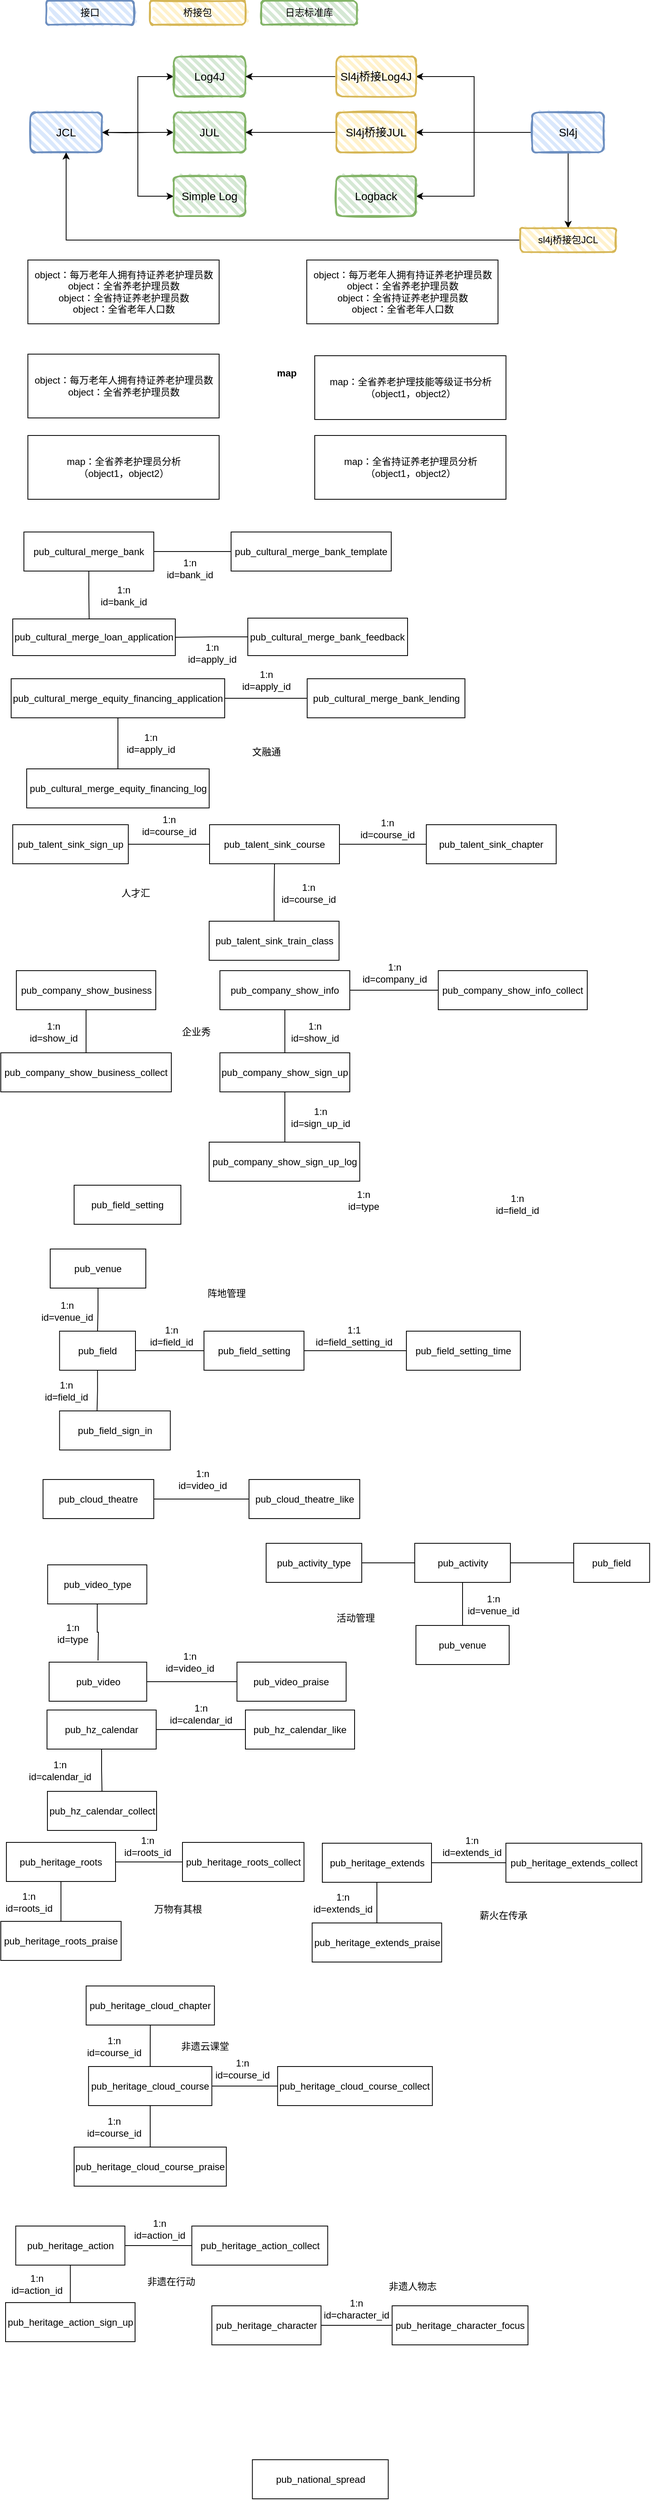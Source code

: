 <mxfile version="14.9.8" type="github">
  <diagram id="BYYno-JaMnYyA7W0cNma" name="Page-1">
    <mxGraphModel dx="1038" dy="547" grid="0" gridSize="10" guides="1" tooltips="1" connect="1" arrows="1" fold="1" page="1" pageScale="1" pageWidth="827" pageHeight="1169" math="0" shadow="0">
      <root>
        <mxCell id="0" />
        <mxCell id="1" parent="0" />
        <mxCell id="Vf-D3ZCTmiQmfs8M05H1-2" value="map" style="text;align=center;fontStyle=1;verticalAlign=middle;spacingLeft=3;spacingRight=3;strokeColor=none;rotatable=0;points=[[0,0.5],[1,0.5]];portConstraint=eastwest;" parent="1" vertex="1">
          <mxGeometry x="37" y="356" width="650" height="340" as="geometry" />
        </mxCell>
        <mxCell id="2O9lWl0sQp2YSCBKTiPs-4" value="接口" style="rounded=1;whiteSpace=wrap;html=1;strokeWidth=2;fillWeight=4;hachureGap=8;hachureAngle=45;fillColor=#dae8fc;sketch=1;strokeColor=#6c8ebf;" parent="1" vertex="1">
          <mxGeometry x="60" y="60" width="110" height="30" as="geometry" />
        </mxCell>
        <mxCell id="2O9lWl0sQp2YSCBKTiPs-5" value="桥接包" style="rounded=1;whiteSpace=wrap;html=1;strokeWidth=2;fillWeight=4;hachureGap=8;hachureAngle=45;fillColor=#fff2cc;sketch=1;strokeColor=#d6b656;" parent="1" vertex="1">
          <mxGeometry x="190" y="60" width="120" height="30" as="geometry" />
        </mxCell>
        <mxCell id="2O9lWl0sQp2YSCBKTiPs-6" value="日志标准库" style="rounded=1;whiteSpace=wrap;html=1;strokeWidth=2;fillWeight=4;hachureGap=8;hachureAngle=45;fillColor=#d5e8d4;sketch=1;strokeColor=#82b366;" parent="1" vertex="1">
          <mxGeometry x="330" y="60" width="120" height="30" as="geometry" />
        </mxCell>
        <mxCell id="2O9lWl0sQp2YSCBKTiPs-8" style="edgeStyle=orthogonalEdgeStyle;rounded=0;orthogonalLoop=1;jettySize=auto;html=1;" parent="1" source="2O9lWl0sQp2YSCBKTiPs-7" edge="1">
          <mxGeometry relative="1" as="geometry">
            <mxPoint x="220" y="225" as="targetPoint" />
          </mxGeometry>
        </mxCell>
        <mxCell id="2O9lWl0sQp2YSCBKTiPs-12" style="edgeStyle=orthogonalEdgeStyle;rounded=0;orthogonalLoop=1;jettySize=auto;html=1;entryX=0;entryY=0.5;entryDx=0;entryDy=0;" parent="1" source="2O9lWl0sQp2YSCBKTiPs-7" target="2O9lWl0sQp2YSCBKTiPs-10" edge="1">
          <mxGeometry relative="1" as="geometry">
            <Array as="points">
              <mxPoint x="175" y="225" />
              <mxPoint x="175" y="155" />
            </Array>
          </mxGeometry>
        </mxCell>
        <mxCell id="2O9lWl0sQp2YSCBKTiPs-14" style="edgeStyle=orthogonalEdgeStyle;rounded=0;orthogonalLoop=1;jettySize=auto;html=1;entryX=0;entryY=0.5;entryDx=0;entryDy=0;" parent="1" source="2O9lWl0sQp2YSCBKTiPs-7" target="2O9lWl0sQp2YSCBKTiPs-11" edge="1">
          <mxGeometry relative="1" as="geometry" />
        </mxCell>
        <mxCell id="2O9lWl0sQp2YSCBKTiPs-7" value="&lt;font style=&quot;font-size: 14px&quot;&gt;JCL&lt;/font&gt;" style="rounded=1;whiteSpace=wrap;html=1;strokeWidth=2;fillWeight=4;hachureGap=8;hachureAngle=45;fillColor=#dae8fc;sketch=1;strokeColor=#6c8ebf;" parent="1" vertex="1">
          <mxGeometry x="40" y="200" width="90" height="50" as="geometry" />
        </mxCell>
        <mxCell id="_crLHbXTW8OPMf0oXl-M-5" value="" style="edgeStyle=orthogonalEdgeStyle;rounded=0;orthogonalLoop=1;jettySize=auto;html=1;" parent="1" target="2O9lWl0sQp2YSCBKTiPs-7" edge="1">
          <mxGeometry relative="1" as="geometry">
            <mxPoint x="190" y="225" as="sourcePoint" />
          </mxGeometry>
        </mxCell>
        <mxCell id="2O9lWl0sQp2YSCBKTiPs-9" value="&lt;font style=&quot;font-size: 14px&quot;&gt;JUL&lt;/font&gt;" style="rounded=1;whiteSpace=wrap;html=1;strokeWidth=2;fillWeight=4;hachureGap=8;hachureAngle=45;fillColor=#d5e8d4;sketch=1;strokeColor=#82b366;" parent="1" vertex="1">
          <mxGeometry x="220" y="200" width="90" height="50" as="geometry" />
        </mxCell>
        <mxCell id="2O9lWl0sQp2YSCBKTiPs-10" value="&lt;font style=&quot;font-size: 14px&quot;&gt;Log4J&lt;/font&gt;" style="rounded=1;whiteSpace=wrap;html=1;strokeWidth=2;fillWeight=4;hachureGap=8;hachureAngle=45;fillColor=#d5e8d4;sketch=1;strokeColor=#82b366;" parent="1" vertex="1">
          <mxGeometry x="220" y="130" width="90" height="50" as="geometry" />
        </mxCell>
        <mxCell id="2O9lWl0sQp2YSCBKTiPs-11" value="&lt;font style=&quot;font-size: 14px&quot;&gt;Simple Log&lt;/font&gt;" style="rounded=1;whiteSpace=wrap;html=1;strokeWidth=2;fillWeight=4;hachureGap=8;hachureAngle=45;fillColor=#d5e8d4;sketch=1;strokeColor=#82b366;" parent="1" vertex="1">
          <mxGeometry x="220" y="280" width="90" height="50" as="geometry" />
        </mxCell>
        <mxCell id="2O9lWl0sQp2YSCBKTiPs-16" style="edgeStyle=orthogonalEdgeStyle;rounded=0;orthogonalLoop=1;jettySize=auto;html=1;entryX=1;entryY=0.5;entryDx=0;entryDy=0;" parent="1" source="2O9lWl0sQp2YSCBKTiPs-15" target="2O9lWl0sQp2YSCBKTiPs-18" edge="1">
          <mxGeometry relative="1" as="geometry">
            <mxPoint x="550" y="225" as="targetPoint" />
            <Array as="points" />
          </mxGeometry>
        </mxCell>
        <mxCell id="2O9lWl0sQp2YSCBKTiPs-20" style="edgeStyle=orthogonalEdgeStyle;rounded=0;orthogonalLoop=1;jettySize=auto;html=1;entryX=1;entryY=0.5;entryDx=0;entryDy=0;" parent="1" source="2O9lWl0sQp2YSCBKTiPs-15" target="2O9lWl0sQp2YSCBKTiPs-19" edge="1">
          <mxGeometry relative="1" as="geometry" />
        </mxCell>
        <mxCell id="2O9lWl0sQp2YSCBKTiPs-22" style="edgeStyle=orthogonalEdgeStyle;rounded=0;orthogonalLoop=1;jettySize=auto;html=1;entryX=1;entryY=0.5;entryDx=0;entryDy=0;" parent="1" source="2O9lWl0sQp2YSCBKTiPs-15" target="2O9lWl0sQp2YSCBKTiPs-21" edge="1">
          <mxGeometry relative="1" as="geometry" />
        </mxCell>
        <mxCell id="_crLHbXTW8OPMf0oXl-M-2" style="edgeStyle=orthogonalEdgeStyle;rounded=0;orthogonalLoop=1;jettySize=auto;html=1;entryX=0.5;entryY=0;entryDx=0;entryDy=0;" parent="1" source="2O9lWl0sQp2YSCBKTiPs-15" target="2O9lWl0sQp2YSCBKTiPs-26" edge="1">
          <mxGeometry relative="1" as="geometry" />
        </mxCell>
        <mxCell id="2O9lWl0sQp2YSCBKTiPs-15" value="&lt;font style=&quot;font-size: 14px&quot;&gt;Sl4j&lt;/font&gt;" style="rounded=1;whiteSpace=wrap;html=1;strokeWidth=2;fillWeight=4;hachureGap=8;hachureAngle=45;fillColor=#dae8fc;sketch=1;strokeColor=#6c8ebf;" parent="1" vertex="1">
          <mxGeometry x="670" y="200" width="90" height="50" as="geometry" />
        </mxCell>
        <mxCell id="2O9lWl0sQp2YSCBKTiPs-23" style="edgeStyle=orthogonalEdgeStyle;rounded=0;orthogonalLoop=1;jettySize=auto;html=1;entryX=1;entryY=0.5;entryDx=0;entryDy=0;" parent="1" source="2O9lWl0sQp2YSCBKTiPs-18" target="2O9lWl0sQp2YSCBKTiPs-10" edge="1">
          <mxGeometry relative="1" as="geometry" />
        </mxCell>
        <mxCell id="2O9lWl0sQp2YSCBKTiPs-18" value="&lt;font style=&quot;font-size: 14px&quot;&gt;Sl4j桥接Log4J&lt;/font&gt;" style="rounded=1;whiteSpace=wrap;html=1;strokeWidth=2;fillWeight=4;hachureGap=8;hachureAngle=45;fillColor=#fff2cc;sketch=1;strokeColor=#d6b656;" parent="1" vertex="1">
          <mxGeometry x="424" y="130" width="100" height="50" as="geometry" />
        </mxCell>
        <mxCell id="2O9lWl0sQp2YSCBKTiPs-24" style="edgeStyle=orthogonalEdgeStyle;rounded=0;orthogonalLoop=1;jettySize=auto;html=1;entryX=1;entryY=0.5;entryDx=0;entryDy=0;" parent="1" source="2O9lWl0sQp2YSCBKTiPs-19" target="2O9lWl0sQp2YSCBKTiPs-9" edge="1">
          <mxGeometry relative="1" as="geometry" />
        </mxCell>
        <mxCell id="2O9lWl0sQp2YSCBKTiPs-19" value="&lt;font style=&quot;font-size: 14px&quot;&gt;Sl4j桥接JUL&lt;/font&gt;" style="rounded=1;whiteSpace=wrap;html=1;strokeWidth=2;fillWeight=4;hachureGap=8;hachureAngle=45;fillColor=#fff2cc;sketch=1;strokeColor=#d6b656;" parent="1" vertex="1">
          <mxGeometry x="424" y="200" width="100" height="50" as="geometry" />
        </mxCell>
        <mxCell id="2O9lWl0sQp2YSCBKTiPs-21" value="&lt;font style=&quot;font-size: 14px&quot;&gt;Logback&lt;/font&gt;" style="rounded=1;whiteSpace=wrap;html=1;strokeWidth=2;fillWeight=4;hachureGap=8;hachureAngle=45;fillColor=#d5e8d4;sketch=1;strokeColor=#82b366;" parent="1" vertex="1">
          <mxGeometry x="424" y="280" width="100" height="50" as="geometry" />
        </mxCell>
        <mxCell id="_crLHbXTW8OPMf0oXl-M-3" style="edgeStyle=orthogonalEdgeStyle;rounded=0;orthogonalLoop=1;jettySize=auto;html=1;entryX=0.5;entryY=1;entryDx=0;entryDy=0;" parent="1" source="2O9lWl0sQp2YSCBKTiPs-26" target="2O9lWl0sQp2YSCBKTiPs-7" edge="1">
          <mxGeometry relative="1" as="geometry" />
        </mxCell>
        <mxCell id="2O9lWl0sQp2YSCBKTiPs-26" value="sl4j桥接包JCL" style="rounded=1;whiteSpace=wrap;html=1;strokeWidth=2;fillWeight=4;hachureGap=8;hachureAngle=45;fillColor=#fff2cc;sketch=1;strokeColor=#d6b656;" parent="1" vertex="1">
          <mxGeometry x="655" y="345" width="120" height="30" as="geometry" />
        </mxCell>
        <mxCell id="Vf-D3ZCTmiQmfs8M05H1-1" value="object：每万老年人拥有持证养老护理员数&lt;br&gt;object：全省养老护理员数&lt;br&gt;object：全省持证养老护理员数&lt;br&gt;object：全省老年人口数" style="html=1;" parent="1" vertex="1">
          <mxGeometry x="37" y="385" width="240" height="80" as="geometry" />
        </mxCell>
        <mxCell id="Vf-D3ZCTmiQmfs8M05H1-7" value="object：每万老年人拥有持证养老护理员数&lt;br&gt;object：全省养老护理员数" style="html=1;" parent="1" vertex="1">
          <mxGeometry x="37" y="503" width="240" height="80" as="geometry" />
        </mxCell>
        <mxCell id="Vf-D3ZCTmiQmfs8M05H1-8" value="map：全省养老护理技能等级证书分析&lt;br&gt;（object1，object2）" style="html=1;" parent="1" vertex="1">
          <mxGeometry x="397" y="505" width="240" height="80" as="geometry" />
        </mxCell>
        <mxCell id="Vf-D3ZCTmiQmfs8M05H1-9" value="object：每万老年人拥有持证养老护理员数&lt;br&gt;object：全省养老护理员数&lt;br&gt;object：全省持证养老护理员数&lt;br&gt;object：全省老年人口数" style="html=1;" parent="1" vertex="1">
          <mxGeometry x="387" y="385" width="240" height="80" as="geometry" />
        </mxCell>
        <mxCell id="Vf-D3ZCTmiQmfs8M05H1-10" value="map：全省养老护理员分析&lt;br&gt;（object1，object2）" style="html=1;" parent="1" vertex="1">
          <mxGeometry x="37" y="605" width="240" height="80" as="geometry" />
        </mxCell>
        <mxCell id="Vf-D3ZCTmiQmfs8M05H1-11" value="map：全省持证养老护理员分析&lt;br&gt;（object1，object2）" style="html=1;" parent="1" vertex="1">
          <mxGeometry x="397" y="605" width="240" height="80" as="geometry" />
        </mxCell>
        <mxCell id="-mzPDSJow-Fnk_z4d08S-56" style="edgeStyle=orthogonalEdgeStyle;rounded=0;orthogonalLoop=1;jettySize=auto;html=1;exitX=0.5;exitY=1;exitDx=0;exitDy=0;endArrow=none;endFill=0;entryX=0.47;entryY=0.009;entryDx=0;entryDy=0;entryPerimeter=0;" edge="1" parent="1" source="-mzPDSJow-Fnk_z4d08S-47" target="-mzPDSJow-Fnk_z4d08S-48">
          <mxGeometry relative="1" as="geometry">
            <mxPoint x="449" y="867" as="targetPoint" />
          </mxGeometry>
        </mxCell>
        <mxCell id="-mzPDSJow-Fnk_z4d08S-62" style="edgeStyle=orthogonalEdgeStyle;rounded=0;orthogonalLoop=1;jettySize=auto;html=1;exitX=1;exitY=0.5;exitDx=0;exitDy=0;entryX=0;entryY=0.5;entryDx=0;entryDy=0;endArrow=none;endFill=0;" edge="1" parent="1" source="-mzPDSJow-Fnk_z4d08S-47" target="-mzPDSJow-Fnk_z4d08S-53">
          <mxGeometry relative="1" as="geometry" />
        </mxCell>
        <mxCell id="-mzPDSJow-Fnk_z4d08S-47" value="pub_cultural_merge_bank" style="rounded=0;whiteSpace=wrap;html=1;" vertex="1" parent="1">
          <mxGeometry x="32" y="726" width="163" height="49" as="geometry" />
        </mxCell>
        <mxCell id="-mzPDSJow-Fnk_z4d08S-48" value="pub_cultural_merge_loan_application" style="rounded=0;whiteSpace=wrap;html=1;" vertex="1" parent="1">
          <mxGeometry x="18" y="835" width="204" height="46" as="geometry" />
        </mxCell>
        <mxCell id="-mzPDSJow-Fnk_z4d08S-66" style="edgeStyle=orthogonalEdgeStyle;rounded=0;orthogonalLoop=1;jettySize=auto;html=1;exitX=1;exitY=0.5;exitDx=0;exitDy=0;endArrow=none;endFill=0;" edge="1" parent="1" source="-mzPDSJow-Fnk_z4d08S-49" target="-mzPDSJow-Fnk_z4d08S-52">
          <mxGeometry relative="1" as="geometry" />
        </mxCell>
        <mxCell id="-mzPDSJow-Fnk_z4d08S-49" value="pub_cultural_merge_equity_financing_application" style="rounded=0;whiteSpace=wrap;html=1;" vertex="1" parent="1">
          <mxGeometry x="16" y="910" width="268" height="49" as="geometry" />
        </mxCell>
        <mxCell id="-mzPDSJow-Fnk_z4d08S-65" style="edgeStyle=orthogonalEdgeStyle;rounded=0;orthogonalLoop=1;jettySize=auto;html=1;exitX=0.5;exitY=0;exitDx=0;exitDy=0;endArrow=none;endFill=0;" edge="1" parent="1" source="-mzPDSJow-Fnk_z4d08S-50" target="-mzPDSJow-Fnk_z4d08S-49">
          <mxGeometry relative="1" as="geometry" />
        </mxCell>
        <mxCell id="-mzPDSJow-Fnk_z4d08S-50" value="pub_cultural_merge_equity_financing_log" style="rounded=0;whiteSpace=wrap;html=1;" vertex="1" parent="1">
          <mxGeometry x="35.5" y="1023" width="229" height="49" as="geometry" />
        </mxCell>
        <mxCell id="-mzPDSJow-Fnk_z4d08S-57" style="edgeStyle=orthogonalEdgeStyle;rounded=0;orthogonalLoop=1;jettySize=auto;html=1;exitX=0;exitY=0.5;exitDx=0;exitDy=0;entryX=1;entryY=0.5;entryDx=0;entryDy=0;endArrow=none;endFill=0;" edge="1" parent="1" source="-mzPDSJow-Fnk_z4d08S-51" target="-mzPDSJow-Fnk_z4d08S-48">
          <mxGeometry relative="1" as="geometry" />
        </mxCell>
        <mxCell id="-mzPDSJow-Fnk_z4d08S-51" value="pub_cultural_merge_bank_feedback" style="rounded=0;whiteSpace=wrap;html=1;" vertex="1" parent="1">
          <mxGeometry x="313" y="834" width="200.49" height="47" as="geometry" />
        </mxCell>
        <mxCell id="-mzPDSJow-Fnk_z4d08S-52" value="pub_cultural_merge_bank_lending" style="rounded=0;whiteSpace=wrap;html=1;" vertex="1" parent="1">
          <mxGeometry x="387.5" y="910" width="198" height="49" as="geometry" />
        </mxCell>
        <mxCell id="-mzPDSJow-Fnk_z4d08S-53" value="pub_cultural_merge_bank_template" style="rounded=0;whiteSpace=wrap;html=1;" vertex="1" parent="1">
          <mxGeometry x="292" y="726" width="201" height="49" as="geometry" />
        </mxCell>
        <mxCell id="-mzPDSJow-Fnk_z4d08S-58" value="1:n&lt;br&gt;id=bank_id" style="text;html=1;align=center;verticalAlign=middle;resizable=0;points=[];autosize=1;strokeColor=none;" vertex="1" parent="1">
          <mxGeometry x="123" y="790" width="68" height="31" as="geometry" />
        </mxCell>
        <mxCell id="-mzPDSJow-Fnk_z4d08S-59" value="1:n&lt;br&gt;id=apply_id" style="text;html=1;align=center;verticalAlign=middle;resizable=0;points=[];autosize=1;strokeColor=none;" vertex="1" parent="1">
          <mxGeometry x="232" y="862" width="71" height="31" as="geometry" />
        </mxCell>
        <mxCell id="-mzPDSJow-Fnk_z4d08S-63" value="1:n&lt;br&gt;id=bank_id" style="text;html=1;align=center;verticalAlign=middle;resizable=0;points=[];autosize=1;strokeColor=none;" vertex="1" parent="1">
          <mxGeometry x="206" y="756" width="68" height="31" as="geometry" />
        </mxCell>
        <mxCell id="-mzPDSJow-Fnk_z4d08S-67" value="1:n&lt;br&gt;id=apply_id" style="text;html=1;align=center;verticalAlign=middle;resizable=0;points=[];autosize=1;strokeColor=none;" vertex="1" parent="1">
          <mxGeometry x="300.5" y="896" width="71" height="31" as="geometry" />
        </mxCell>
        <mxCell id="-mzPDSJow-Fnk_z4d08S-68" value="1:n&lt;br&gt;id=apply_id" style="text;html=1;align=center;verticalAlign=middle;resizable=0;points=[];autosize=1;strokeColor=none;" vertex="1" parent="1">
          <mxGeometry x="155.5" y="975" width="71" height="31" as="geometry" />
        </mxCell>
        <mxCell id="-mzPDSJow-Fnk_z4d08S-69" value="文融通" style="text;html=1;align=center;verticalAlign=middle;resizable=0;points=[];autosize=1;strokeColor=none;" vertex="1" parent="1">
          <mxGeometry x="313" y="993" width="46" height="18" as="geometry" />
        </mxCell>
        <mxCell id="-mzPDSJow-Fnk_z4d08S-70" value="pub_talent_sink_chapter" style="rounded=0;whiteSpace=wrap;html=1;" vertex="1" parent="1">
          <mxGeometry x="537" y="1093" width="163" height="49" as="geometry" />
        </mxCell>
        <mxCell id="-mzPDSJow-Fnk_z4d08S-79" style="edgeStyle=orthogonalEdgeStyle;rounded=0;orthogonalLoop=1;jettySize=auto;html=1;exitX=1;exitY=0.5;exitDx=0;exitDy=0;entryX=0;entryY=0.5;entryDx=0;entryDy=0;endArrow=none;endFill=0;" edge="1" parent="1" source="-mzPDSJow-Fnk_z4d08S-71" target="-mzPDSJow-Fnk_z4d08S-70">
          <mxGeometry relative="1" as="geometry" />
        </mxCell>
        <mxCell id="-mzPDSJow-Fnk_z4d08S-71" value="pub_talent_sink_course" style="rounded=0;whiteSpace=wrap;html=1;" vertex="1" parent="1">
          <mxGeometry x="265" y="1093" width="163" height="49" as="geometry" />
        </mxCell>
        <mxCell id="-mzPDSJow-Fnk_z4d08S-86" style="edgeStyle=orthogonalEdgeStyle;rounded=0;orthogonalLoop=1;jettySize=auto;html=1;exitX=0.5;exitY=0;exitDx=0;exitDy=0;endArrow=none;endFill=0;entryX=0.5;entryY=1;entryDx=0;entryDy=0;" edge="1" parent="1" source="-mzPDSJow-Fnk_z4d08S-73" target="-mzPDSJow-Fnk_z4d08S-71">
          <mxGeometry relative="1" as="geometry">
            <mxPoint x="413" y="1253" as="targetPoint" />
          </mxGeometry>
        </mxCell>
        <mxCell id="-mzPDSJow-Fnk_z4d08S-73" value="pub_talent_sink_train_class" style="rounded=0;whiteSpace=wrap;html=1;" vertex="1" parent="1">
          <mxGeometry x="264.5" y="1214" width="163" height="49" as="geometry" />
        </mxCell>
        <mxCell id="-mzPDSJow-Fnk_z4d08S-85" style="edgeStyle=orthogonalEdgeStyle;rounded=0;orthogonalLoop=1;jettySize=auto;html=1;exitX=1;exitY=0.5;exitDx=0;exitDy=0;entryX=0;entryY=0.5;entryDx=0;entryDy=0;endArrow=none;endFill=0;" edge="1" parent="1" source="-mzPDSJow-Fnk_z4d08S-75" target="-mzPDSJow-Fnk_z4d08S-71">
          <mxGeometry relative="1" as="geometry" />
        </mxCell>
        <mxCell id="-mzPDSJow-Fnk_z4d08S-75" value="pub_talent_sink_sign_up" style="rounded=0;whiteSpace=wrap;html=1;" vertex="1" parent="1">
          <mxGeometry x="18" y="1093" width="145" height="49" as="geometry" />
        </mxCell>
        <mxCell id="-mzPDSJow-Fnk_z4d08S-80" value="1:n&lt;br&gt;id=course_id" style="text;html=1;align=center;verticalAlign=middle;resizable=0;points=[];autosize=1;strokeColor=none;" vertex="1" parent="1">
          <mxGeometry x="449" y="1082" width="78" height="31" as="geometry" />
        </mxCell>
        <mxCell id="-mzPDSJow-Fnk_z4d08S-88" value="1:n&lt;br&gt;id=course_id" style="text;html=1;align=center;verticalAlign=middle;resizable=0;points=[];autosize=1;strokeColor=none;" vertex="1" parent="1">
          <mxGeometry x="175" y="1078" width="78" height="31" as="geometry" />
        </mxCell>
        <mxCell id="-mzPDSJow-Fnk_z4d08S-89" value="1:n&lt;br&gt;id=course_id" style="text;html=1;align=center;verticalAlign=middle;resizable=0;points=[];autosize=1;strokeColor=none;" vertex="1" parent="1">
          <mxGeometry x="349.5" y="1163" width="78" height="31" as="geometry" />
        </mxCell>
        <mxCell id="-mzPDSJow-Fnk_z4d08S-90" value="人才汇" style="text;html=1;align=center;verticalAlign=middle;resizable=0;points=[];autosize=1;strokeColor=none;" vertex="1" parent="1">
          <mxGeometry x="149" y="1169.5" width="46" height="18" as="geometry" />
        </mxCell>
        <mxCell id="-mzPDSJow-Fnk_z4d08S-99" style="edgeStyle=orthogonalEdgeStyle;rounded=0;orthogonalLoop=1;jettySize=auto;html=1;exitX=0.5;exitY=1;exitDx=0;exitDy=0;entryX=0.5;entryY=0;entryDx=0;entryDy=0;endArrow=none;endFill=0;" edge="1" parent="1" source="-mzPDSJow-Fnk_z4d08S-92" target="-mzPDSJow-Fnk_z4d08S-98">
          <mxGeometry relative="1" as="geometry" />
        </mxCell>
        <mxCell id="-mzPDSJow-Fnk_z4d08S-92" value="pub_company_show_business" style="rounded=0;whiteSpace=wrap;html=1;" vertex="1" parent="1">
          <mxGeometry x="22.5" y="1276" width="175" height="49" as="geometry" />
        </mxCell>
        <mxCell id="-mzPDSJow-Fnk_z4d08S-101" style="edgeStyle=orthogonalEdgeStyle;rounded=0;orthogonalLoop=1;jettySize=auto;html=1;endArrow=none;endFill=0;" edge="1" parent="1" source="-mzPDSJow-Fnk_z4d08S-93" target="-mzPDSJow-Fnk_z4d08S-94">
          <mxGeometry relative="1" as="geometry" />
        </mxCell>
        <mxCell id="-mzPDSJow-Fnk_z4d08S-110" style="edgeStyle=orthogonalEdgeStyle;rounded=0;orthogonalLoop=1;jettySize=auto;html=1;exitX=1;exitY=0.5;exitDx=0;exitDy=0;entryX=0;entryY=0.5;entryDx=0;entryDy=0;endArrow=none;endFill=0;" edge="1" parent="1" source="-mzPDSJow-Fnk_z4d08S-93" target="-mzPDSJow-Fnk_z4d08S-109">
          <mxGeometry relative="1" as="geometry" />
        </mxCell>
        <mxCell id="-mzPDSJow-Fnk_z4d08S-93" value="pub_company_show_info" style="rounded=0;whiteSpace=wrap;html=1;" vertex="1" parent="1">
          <mxGeometry x="278" y="1276" width="163" height="49" as="geometry" />
        </mxCell>
        <mxCell id="-mzPDSJow-Fnk_z4d08S-105" style="edgeStyle=orthogonalEdgeStyle;rounded=0;orthogonalLoop=1;jettySize=auto;html=1;exitX=0.5;exitY=1;exitDx=0;exitDy=0;endArrow=none;endFill=0;" edge="1" parent="1" source="-mzPDSJow-Fnk_z4d08S-94">
          <mxGeometry relative="1" as="geometry">
            <mxPoint x="359.5" y="1491" as="targetPoint" />
          </mxGeometry>
        </mxCell>
        <mxCell id="-mzPDSJow-Fnk_z4d08S-94" value="pub_company_show_sign_up" style="rounded=0;whiteSpace=wrap;html=1;" vertex="1" parent="1">
          <mxGeometry x="278" y="1379" width="163" height="49" as="geometry" />
        </mxCell>
        <mxCell id="-mzPDSJow-Fnk_z4d08S-98" value="pub_company_show_business_collect" style="rounded=0;whiteSpace=wrap;html=1;" vertex="1" parent="1">
          <mxGeometry x="3" y="1379" width="214" height="49" as="geometry" />
        </mxCell>
        <mxCell id="-mzPDSJow-Fnk_z4d08S-100" value="1:n&lt;br&gt;id=show_id" style="text;html=1;align=center;verticalAlign=middle;resizable=0;points=[];autosize=1;strokeColor=none;" vertex="1" parent="1">
          <mxGeometry x="34" y="1337" width="70" height="31" as="geometry" />
        </mxCell>
        <mxCell id="-mzPDSJow-Fnk_z4d08S-102" value="1:n&lt;br&gt;id=show_id" style="text;html=1;align=center;verticalAlign=middle;resizable=0;points=[];autosize=1;strokeColor=none;" vertex="1" parent="1">
          <mxGeometry x="362" y="1337" width="70" height="31" as="geometry" />
        </mxCell>
        <mxCell id="-mzPDSJow-Fnk_z4d08S-104" value="pub_company_show_sign_up_log" style="rounded=0;whiteSpace=wrap;html=1;" vertex="1" parent="1">
          <mxGeometry x="264.5" y="1491" width="189" height="49" as="geometry" />
        </mxCell>
        <mxCell id="-mzPDSJow-Fnk_z4d08S-106" value="1:n&lt;br&gt;id=sign_up_id" style="text;html=1;align=center;verticalAlign=middle;resizable=0;points=[];autosize=1;strokeColor=none;" vertex="1" parent="1">
          <mxGeometry x="362" y="1444" width="84" height="31" as="geometry" />
        </mxCell>
        <mxCell id="-mzPDSJow-Fnk_z4d08S-108" value="企业秀" style="text;html=1;align=center;verticalAlign=middle;resizable=0;points=[];autosize=1;strokeColor=none;" vertex="1" parent="1">
          <mxGeometry x="225" y="1343.5" width="46" height="18" as="geometry" />
        </mxCell>
        <mxCell id="-mzPDSJow-Fnk_z4d08S-109" value="pub_company_show_info_collect" style="rounded=0;whiteSpace=wrap;html=1;" vertex="1" parent="1">
          <mxGeometry x="552" y="1276" width="187" height="49" as="geometry" />
        </mxCell>
        <mxCell id="-mzPDSJow-Fnk_z4d08S-111" value="1:n&lt;br&gt;id=company_id" style="text;html=1;align=center;verticalAlign=middle;resizable=0;points=[];autosize=1;strokeColor=none;" vertex="1" parent="1">
          <mxGeometry x="451" y="1263" width="91" height="31" as="geometry" />
        </mxCell>
        <mxCell id="-mzPDSJow-Fnk_z4d08S-123" style="edgeStyle=orthogonalEdgeStyle;rounded=0;orthogonalLoop=1;jettySize=auto;html=1;exitX=1;exitY=0.5;exitDx=0;exitDy=0;entryX=0;entryY=0.5;entryDx=0;entryDy=0;endArrow=none;endFill=0;" edge="1" parent="1" source="-mzPDSJow-Fnk_z4d08S-112" target="-mzPDSJow-Fnk_z4d08S-120">
          <mxGeometry relative="1" as="geometry" />
        </mxCell>
        <mxCell id="-mzPDSJow-Fnk_z4d08S-127" style="edgeStyle=orthogonalEdgeStyle;rounded=0;orthogonalLoop=1;jettySize=auto;html=1;exitX=0.5;exitY=1;exitDx=0;exitDy=0;entryX=0.338;entryY=0.037;entryDx=0;entryDy=0;entryPerimeter=0;endArrow=none;endFill=0;" edge="1" parent="1" source="-mzPDSJow-Fnk_z4d08S-112" target="-mzPDSJow-Fnk_z4d08S-114">
          <mxGeometry relative="1" as="geometry" />
        </mxCell>
        <mxCell id="-mzPDSJow-Fnk_z4d08S-112" value="pub_field" style="rounded=0;whiteSpace=wrap;html=1;" vertex="1" parent="1">
          <mxGeometry x="76.75" y="1728" width="95.25" height="49" as="geometry" />
        </mxCell>
        <mxCell id="-mzPDSJow-Fnk_z4d08S-114" value="pub_field_sign_in" style="rounded=0;whiteSpace=wrap;html=1;" vertex="1" parent="1">
          <mxGeometry x="76.75" y="1828" width="139" height="49" as="geometry" />
        </mxCell>
        <mxCell id="-mzPDSJow-Fnk_z4d08S-115" value="pub_field_setting" style="rounded=0;whiteSpace=wrap;html=1;" vertex="1" parent="1">
          <mxGeometry x="95" y="1545" width="134" height="49" as="geometry" />
        </mxCell>
        <mxCell id="-mzPDSJow-Fnk_z4d08S-116" value="pub_field_setting_time" style="rounded=0;whiteSpace=wrap;html=1;" vertex="1" parent="1">
          <mxGeometry x="512" y="1728" width="143" height="49" as="geometry" />
        </mxCell>
        <mxCell id="-mzPDSJow-Fnk_z4d08S-118" style="edgeStyle=orthogonalEdgeStyle;rounded=0;orthogonalLoop=1;jettySize=auto;html=1;exitX=0.5;exitY=1;exitDx=0;exitDy=0;endArrow=none;endFill=0;" edge="1" parent="1" source="-mzPDSJow-Fnk_z4d08S-117" target="-mzPDSJow-Fnk_z4d08S-112">
          <mxGeometry relative="1" as="geometry" />
        </mxCell>
        <mxCell id="-mzPDSJow-Fnk_z4d08S-117" value="pub_venue" style="rounded=0;whiteSpace=wrap;html=1;" vertex="1" parent="1">
          <mxGeometry x="65" y="1625" width="120" height="49" as="geometry" />
        </mxCell>
        <mxCell id="-mzPDSJow-Fnk_z4d08S-119" value="1:n&lt;br&gt;id=venue_id" style="text;html=1;align=center;verticalAlign=middle;resizable=0;points=[];autosize=1;strokeColor=none;" vertex="1" parent="1">
          <mxGeometry x="48" y="1687" width="75" height="31" as="geometry" />
        </mxCell>
        <mxCell id="-mzPDSJow-Fnk_z4d08S-125" style="edgeStyle=orthogonalEdgeStyle;rounded=0;orthogonalLoop=1;jettySize=auto;html=1;exitX=1;exitY=0.5;exitDx=0;exitDy=0;entryX=0;entryY=0.5;entryDx=0;entryDy=0;endArrow=none;endFill=0;" edge="1" parent="1" source="-mzPDSJow-Fnk_z4d08S-120" target="-mzPDSJow-Fnk_z4d08S-116">
          <mxGeometry relative="1" as="geometry" />
        </mxCell>
        <mxCell id="-mzPDSJow-Fnk_z4d08S-120" value="pub_field_setting" style="rounded=0;whiteSpace=wrap;html=1;" vertex="1" parent="1">
          <mxGeometry x="258" y="1728" width="125.5" height="49" as="geometry" />
        </mxCell>
        <mxCell id="-mzPDSJow-Fnk_z4d08S-124" value="1:n&lt;br&gt;id=field_id" style="text;html=1;align=center;verticalAlign=middle;resizable=0;points=[];autosize=1;strokeColor=none;" vertex="1" parent="1">
          <mxGeometry x="185" y="1718" width="64" height="31" as="geometry" />
        </mxCell>
        <mxCell id="-mzPDSJow-Fnk_z4d08S-126" value="1:1&lt;br&gt;id=field_setting_id" style="text;html=1;align=center;verticalAlign=middle;resizable=0;points=[];autosize=1;strokeColor=none;" vertex="1" parent="1">
          <mxGeometry x="392.5" y="1718" width="107" height="31" as="geometry" />
        </mxCell>
        <mxCell id="-mzPDSJow-Fnk_z4d08S-128" value="1:n&lt;br&gt;id=field_id" style="text;html=1;align=center;verticalAlign=middle;resizable=0;points=[];autosize=1;strokeColor=none;" vertex="1" parent="1">
          <mxGeometry x="53" y="1787" width="64" height="31" as="geometry" />
        </mxCell>
        <mxCell id="-mzPDSJow-Fnk_z4d08S-129" value="阵地管理" style="text;html=1;align=center;verticalAlign=middle;resizable=0;points=[];autosize=1;strokeColor=none;" vertex="1" parent="1">
          <mxGeometry x="256.5" y="1672" width="58" height="18" as="geometry" />
        </mxCell>
        <mxCell id="-mzPDSJow-Fnk_z4d08S-138" style="edgeStyle=orthogonalEdgeStyle;rounded=0;orthogonalLoop=1;jettySize=auto;html=1;exitX=0;exitY=0.5;exitDx=0;exitDy=0;entryX=1;entryY=0.5;entryDx=0;entryDy=0;endArrow=none;endFill=0;" edge="1" parent="1" source="-mzPDSJow-Fnk_z4d08S-130" target="-mzPDSJow-Fnk_z4d08S-133">
          <mxGeometry relative="1" as="geometry" />
        </mxCell>
        <mxCell id="-mzPDSJow-Fnk_z4d08S-140" style="edgeStyle=orthogonalEdgeStyle;rounded=0;orthogonalLoop=1;jettySize=auto;html=1;exitX=0.5;exitY=1;exitDx=0;exitDy=0;entryX=0.5;entryY=0;entryDx=0;entryDy=0;endArrow=none;endFill=0;" edge="1" parent="1" source="-mzPDSJow-Fnk_z4d08S-130" target="-mzPDSJow-Fnk_z4d08S-137">
          <mxGeometry relative="1" as="geometry" />
        </mxCell>
        <mxCell id="-mzPDSJow-Fnk_z4d08S-142" style="edgeStyle=orthogonalEdgeStyle;rounded=0;orthogonalLoop=1;jettySize=auto;html=1;exitX=1;exitY=0.5;exitDx=0;exitDy=0;entryX=0;entryY=0.5;entryDx=0;entryDy=0;endArrow=none;endFill=0;" edge="1" parent="1" source="-mzPDSJow-Fnk_z4d08S-130" target="-mzPDSJow-Fnk_z4d08S-136">
          <mxGeometry relative="1" as="geometry" />
        </mxCell>
        <mxCell id="-mzPDSJow-Fnk_z4d08S-130" value="pub_activity" style="rounded=0;whiteSpace=wrap;html=1;" vertex="1" parent="1">
          <mxGeometry x="522.5" y="1994" width="120" height="49" as="geometry" />
        </mxCell>
        <mxCell id="-mzPDSJow-Fnk_z4d08S-133" value="pub_activity_type" style="rounded=0;whiteSpace=wrap;html=1;" vertex="1" parent="1">
          <mxGeometry x="336" y="1994" width="120" height="49" as="geometry" />
        </mxCell>
        <mxCell id="-mzPDSJow-Fnk_z4d08S-136" value="pub_field" style="rounded=0;whiteSpace=wrap;html=1;" vertex="1" parent="1">
          <mxGeometry x="722" y="1994" width="95.25" height="49" as="geometry" />
        </mxCell>
        <mxCell id="-mzPDSJow-Fnk_z4d08S-137" value="pub_venue" style="rounded=0;whiteSpace=wrap;html=1;" vertex="1" parent="1">
          <mxGeometry x="524" y="2097" width="117" height="49" as="geometry" />
        </mxCell>
        <mxCell id="-mzPDSJow-Fnk_z4d08S-139" value="1:n&lt;br&gt;id=type" style="text;html=1;align=center;verticalAlign=middle;resizable=0;points=[];autosize=1;strokeColor=none;" vertex="1" parent="1">
          <mxGeometry x="433" y="1548" width="49" height="31" as="geometry" />
        </mxCell>
        <mxCell id="-mzPDSJow-Fnk_z4d08S-143" value="1:n&lt;br&gt;id=field_id" style="text;html=1;align=center;verticalAlign=middle;resizable=0;points=[];autosize=1;strokeColor=none;" vertex="1" parent="1">
          <mxGeometry x="619" y="1553" width="64" height="31" as="geometry" />
        </mxCell>
        <mxCell id="-mzPDSJow-Fnk_z4d08S-144" value="1:n&lt;br&gt;id=venue_id" style="text;html=1;align=center;verticalAlign=middle;resizable=0;points=[];autosize=1;strokeColor=none;" vertex="1" parent="1">
          <mxGeometry x="583" y="2055" width="75" height="31" as="geometry" />
        </mxCell>
        <mxCell id="-mzPDSJow-Fnk_z4d08S-145" value="活动管理" style="text;html=1;align=center;verticalAlign=middle;resizable=0;points=[];autosize=1;strokeColor=none;" vertex="1" parent="1">
          <mxGeometry x="419" y="2079" width="58" height="18" as="geometry" />
        </mxCell>
        <mxCell id="-mzPDSJow-Fnk_z4d08S-148" style="edgeStyle=orthogonalEdgeStyle;rounded=0;orthogonalLoop=1;jettySize=auto;html=1;exitX=1;exitY=0.5;exitDx=0;exitDy=0;endArrow=none;endFill=0;" edge="1" parent="1" source="-mzPDSJow-Fnk_z4d08S-146" target="-mzPDSJow-Fnk_z4d08S-147">
          <mxGeometry relative="1" as="geometry" />
        </mxCell>
        <mxCell id="-mzPDSJow-Fnk_z4d08S-146" value="pub_cloud_theatre" style="rounded=0;whiteSpace=wrap;html=1;" vertex="1" parent="1">
          <mxGeometry x="56" y="1914" width="139" height="49" as="geometry" />
        </mxCell>
        <mxCell id="-mzPDSJow-Fnk_z4d08S-147" value="pub_cloud_theatre_like" style="rounded=0;whiteSpace=wrap;html=1;" vertex="1" parent="1">
          <mxGeometry x="314.5" y="1914" width="139" height="49" as="geometry" />
        </mxCell>
        <mxCell id="-mzPDSJow-Fnk_z4d08S-149" value="1:n&lt;br&gt;id=video_id" style="text;html=1;align=center;verticalAlign=middle;resizable=0;points=[];autosize=1;strokeColor=none;" vertex="1" parent="1">
          <mxGeometry x="220" y="1898" width="71" height="31" as="geometry" />
        </mxCell>
        <mxCell id="-mzPDSJow-Fnk_z4d08S-150" style="edgeStyle=orthogonalEdgeStyle;rounded=0;orthogonalLoop=1;jettySize=auto;html=1;exitX=1;exitY=0.5;exitDx=0;exitDy=0;endArrow=none;endFill=0;" edge="1" parent="1" source="-mzPDSJow-Fnk_z4d08S-151" target="-mzPDSJow-Fnk_z4d08S-152">
          <mxGeometry relative="1" as="geometry" />
        </mxCell>
        <mxCell id="-mzPDSJow-Fnk_z4d08S-155" style="edgeStyle=orthogonalEdgeStyle;rounded=0;orthogonalLoop=1;jettySize=auto;html=1;endArrow=none;endFill=0;" edge="1" parent="1" target="-mzPDSJow-Fnk_z4d08S-154">
          <mxGeometry relative="1" as="geometry">
            <mxPoint x="125" y="2141" as="sourcePoint" />
          </mxGeometry>
        </mxCell>
        <mxCell id="-mzPDSJow-Fnk_z4d08S-151" value="pub_video" style="rounded=0;whiteSpace=wrap;html=1;" vertex="1" parent="1">
          <mxGeometry x="63.65" y="2143" width="122.5" height="49" as="geometry" />
        </mxCell>
        <mxCell id="-mzPDSJow-Fnk_z4d08S-152" value="pub_video_praise" style="rounded=0;whiteSpace=wrap;html=1;" vertex="1" parent="1">
          <mxGeometry x="299.39" y="2143" width="137" height="49" as="geometry" />
        </mxCell>
        <mxCell id="-mzPDSJow-Fnk_z4d08S-153" value="1:n&lt;br&gt;id=video_id" style="text;html=1;align=center;verticalAlign=middle;resizable=0;points=[];autosize=1;strokeColor=none;" vertex="1" parent="1">
          <mxGeometry x="204.89" y="2127" width="71" height="31" as="geometry" />
        </mxCell>
        <mxCell id="-mzPDSJow-Fnk_z4d08S-154" value="pub_video_type" style="rounded=0;whiteSpace=wrap;html=1;" vertex="1" parent="1">
          <mxGeometry x="61.77" y="2021" width="124.5" height="49" as="geometry" />
        </mxCell>
        <mxCell id="-mzPDSJow-Fnk_z4d08S-156" value="1:n&lt;br&gt;id=type" style="text;html=1;align=center;verticalAlign=middle;resizable=0;points=[];autosize=1;strokeColor=none;" vertex="1" parent="1">
          <mxGeometry x="68" y="2091" width="49" height="31" as="geometry" />
        </mxCell>
        <mxCell id="-mzPDSJow-Fnk_z4d08S-163" style="edgeStyle=orthogonalEdgeStyle;rounded=0;orthogonalLoop=1;jettySize=auto;html=1;exitX=0.5;exitY=1;exitDx=0;exitDy=0;entryX=0.5;entryY=0;entryDx=0;entryDy=0;endArrow=none;endFill=0;" edge="1" parent="1" source="-mzPDSJow-Fnk_z4d08S-158" target="-mzPDSJow-Fnk_z4d08S-161">
          <mxGeometry relative="1" as="geometry" />
        </mxCell>
        <mxCell id="-mzPDSJow-Fnk_z4d08S-165" style="edgeStyle=orthogonalEdgeStyle;rounded=0;orthogonalLoop=1;jettySize=auto;html=1;exitX=1;exitY=0.5;exitDx=0;exitDy=0;entryX=0;entryY=0.5;entryDx=0;entryDy=0;endArrow=none;endFill=0;" edge="1" parent="1" source="-mzPDSJow-Fnk_z4d08S-158" target="-mzPDSJow-Fnk_z4d08S-160">
          <mxGeometry relative="1" as="geometry" />
        </mxCell>
        <mxCell id="-mzPDSJow-Fnk_z4d08S-158" value="pub_hz_calendar" style="rounded=0;whiteSpace=wrap;html=1;" vertex="1" parent="1">
          <mxGeometry x="61" y="2203" width="137" height="49" as="geometry" />
        </mxCell>
        <mxCell id="-mzPDSJow-Fnk_z4d08S-160" value="pub_hz_calendar_like" style="rounded=0;whiteSpace=wrap;html=1;" vertex="1" parent="1">
          <mxGeometry x="310" y="2203" width="137" height="49" as="geometry" />
        </mxCell>
        <mxCell id="-mzPDSJow-Fnk_z4d08S-161" value="pub_hz_calendar_collect" style="rounded=0;whiteSpace=wrap;html=1;" vertex="1" parent="1">
          <mxGeometry x="61.5" y="2305" width="137" height="49" as="geometry" />
        </mxCell>
        <mxCell id="-mzPDSJow-Fnk_z4d08S-164" value="1:n&lt;br&gt;id=calendar_id" style="text;html=1;align=center;verticalAlign=middle;resizable=0;points=[];autosize=1;strokeColor=none;" vertex="1" parent="1">
          <mxGeometry x="33" y="2263" width="88" height="31" as="geometry" />
        </mxCell>
        <mxCell id="-mzPDSJow-Fnk_z4d08S-166" value="1:n&lt;br&gt;id=calendar_id" style="text;html=1;align=center;verticalAlign=middle;resizable=0;points=[];autosize=1;strokeColor=none;" vertex="1" parent="1">
          <mxGeometry x="210" y="2192" width="88" height="31" as="geometry" />
        </mxCell>
        <mxCell id="-mzPDSJow-Fnk_z4d08S-167" style="edgeStyle=orthogonalEdgeStyle;rounded=0;orthogonalLoop=1;jettySize=auto;html=1;exitX=0.5;exitY=1;exitDx=0;exitDy=0;entryX=0.5;entryY=0;entryDx=0;entryDy=0;endArrow=none;endFill=0;" edge="1" parent="1" source="-mzPDSJow-Fnk_z4d08S-169" target="-mzPDSJow-Fnk_z4d08S-171">
          <mxGeometry relative="1" as="geometry" />
        </mxCell>
        <mxCell id="-mzPDSJow-Fnk_z4d08S-174" style="edgeStyle=orthogonalEdgeStyle;rounded=0;orthogonalLoop=1;jettySize=auto;html=1;exitX=1;exitY=0.5;exitDx=0;exitDy=0;entryX=0;entryY=0.5;entryDx=0;entryDy=0;endArrow=none;endFill=0;" edge="1" parent="1" source="-mzPDSJow-Fnk_z4d08S-169" target="-mzPDSJow-Fnk_z4d08S-170">
          <mxGeometry relative="1" as="geometry" />
        </mxCell>
        <mxCell id="-mzPDSJow-Fnk_z4d08S-169" value="pub_heritage_roots" style="rounded=0;whiteSpace=wrap;html=1;" vertex="1" parent="1">
          <mxGeometry x="10" y="2369" width="137" height="49" as="geometry" />
        </mxCell>
        <mxCell id="-mzPDSJow-Fnk_z4d08S-170" value="pub_heritage_roots_collect" style="rounded=0;whiteSpace=wrap;html=1;" vertex="1" parent="1">
          <mxGeometry x="231" y="2369" width="152.5" height="49" as="geometry" />
        </mxCell>
        <mxCell id="-mzPDSJow-Fnk_z4d08S-171" value="pub_heritage_roots_praise" style="rounded=0;whiteSpace=wrap;html=1;" vertex="1" parent="1">
          <mxGeometry x="3" y="2468" width="151" height="49" as="geometry" />
        </mxCell>
        <mxCell id="-mzPDSJow-Fnk_z4d08S-175" style="edgeStyle=orthogonalEdgeStyle;rounded=0;orthogonalLoop=1;jettySize=auto;html=1;entryX=0.5;entryY=0;entryDx=0;entryDy=0;endArrow=none;endFill=0;" edge="1" parent="1" source="-mzPDSJow-Fnk_z4d08S-177" target="-mzPDSJow-Fnk_z4d08S-179">
          <mxGeometry relative="1" as="geometry" />
        </mxCell>
        <mxCell id="-mzPDSJow-Fnk_z4d08S-176" style="edgeStyle=orthogonalEdgeStyle;rounded=0;orthogonalLoop=1;jettySize=auto;html=1;exitX=1;exitY=0.5;exitDx=0;exitDy=0;entryX=0;entryY=0.5;entryDx=0;entryDy=0;endArrow=none;endFill=0;" edge="1" parent="1" source="-mzPDSJow-Fnk_z4d08S-177" target="-mzPDSJow-Fnk_z4d08S-178">
          <mxGeometry relative="1" as="geometry" />
        </mxCell>
        <mxCell id="-mzPDSJow-Fnk_z4d08S-177" value="pub_heritage_extends" style="rounded=0;whiteSpace=wrap;html=1;" vertex="1" parent="1">
          <mxGeometry x="406.51" y="2370" width="137" height="49" as="geometry" />
        </mxCell>
        <mxCell id="-mzPDSJow-Fnk_z4d08S-178" value="pub_heritage_extends_collect" style="rounded=0;whiteSpace=wrap;html=1;" vertex="1" parent="1">
          <mxGeometry x="636.9" y="2370" width="170.5" height="49" as="geometry" />
        </mxCell>
        <mxCell id="-mzPDSJow-Fnk_z4d08S-179" value="pub_heritage_extends_praise" style="rounded=0;whiteSpace=wrap;html=1;" vertex="1" parent="1">
          <mxGeometry x="393.76" y="2470" width="162.5" height="49" as="geometry" />
        </mxCell>
        <mxCell id="-mzPDSJow-Fnk_z4d08S-180" style="edgeStyle=orthogonalEdgeStyle;rounded=0;orthogonalLoop=1;jettySize=auto;html=1;exitX=0.5;exitY=1;exitDx=0;exitDy=0;entryX=0.5;entryY=0;entryDx=0;entryDy=0;endArrow=none;endFill=0;" edge="1" parent="1" source="-mzPDSJow-Fnk_z4d08S-182" target="-mzPDSJow-Fnk_z4d08S-184">
          <mxGeometry relative="1" as="geometry" />
        </mxCell>
        <mxCell id="-mzPDSJow-Fnk_z4d08S-181" style="edgeStyle=orthogonalEdgeStyle;rounded=0;orthogonalLoop=1;jettySize=auto;html=1;exitX=1;exitY=0.5;exitDx=0;exitDy=0;entryX=0;entryY=0.5;entryDx=0;entryDy=0;endArrow=none;endFill=0;" edge="1" parent="1" source="-mzPDSJow-Fnk_z4d08S-182" target="-mzPDSJow-Fnk_z4d08S-183">
          <mxGeometry relative="1" as="geometry" />
        </mxCell>
        <mxCell id="-mzPDSJow-Fnk_z4d08S-186" style="edgeStyle=orthogonalEdgeStyle;rounded=0;orthogonalLoop=1;jettySize=auto;html=1;exitX=0.5;exitY=0;exitDx=0;exitDy=0;entryX=0.5;entryY=1;entryDx=0;entryDy=0;endArrow=none;endFill=0;" edge="1" parent="1" source="-mzPDSJow-Fnk_z4d08S-182" target="-mzPDSJow-Fnk_z4d08S-185">
          <mxGeometry relative="1" as="geometry" />
        </mxCell>
        <mxCell id="-mzPDSJow-Fnk_z4d08S-182" value="pub_heritage_cloud_course" style="rounded=0;whiteSpace=wrap;html=1;" vertex="1" parent="1">
          <mxGeometry x="113.12" y="2650" width="154.75" height="49" as="geometry" />
        </mxCell>
        <mxCell id="-mzPDSJow-Fnk_z4d08S-183" value="pub_heritage_cloud_course_collect" style="rounded=0;whiteSpace=wrap;html=1;" vertex="1" parent="1">
          <mxGeometry x="350.38" y="2650" width="194.25" height="49" as="geometry" />
        </mxCell>
        <mxCell id="-mzPDSJow-Fnk_z4d08S-184" value="pub_heritage_cloud_course_praise" style="rounded=0;whiteSpace=wrap;html=1;" vertex="1" parent="1">
          <mxGeometry x="95" y="2751" width="191" height="49" as="geometry" />
        </mxCell>
        <mxCell id="-mzPDSJow-Fnk_z4d08S-185" value="pub_heritage_cloud_chapter" style="rounded=0;whiteSpace=wrap;html=1;" vertex="1" parent="1">
          <mxGeometry x="110.12" y="2549" width="161" height="49" as="geometry" />
        </mxCell>
        <mxCell id="-mzPDSJow-Fnk_z4d08S-187" style="edgeStyle=orthogonalEdgeStyle;rounded=0;orthogonalLoop=1;jettySize=auto;html=1;exitX=0.5;exitY=1;exitDx=0;exitDy=0;entryX=0.5;entryY=0;entryDx=0;entryDy=0;endArrow=none;endFill=0;" edge="1" parent="1" source="-mzPDSJow-Fnk_z4d08S-189" target="-mzPDSJow-Fnk_z4d08S-191">
          <mxGeometry relative="1" as="geometry" />
        </mxCell>
        <mxCell id="-mzPDSJow-Fnk_z4d08S-188" style="edgeStyle=orthogonalEdgeStyle;rounded=0;orthogonalLoop=1;jettySize=auto;html=1;exitX=1;exitY=0.5;exitDx=0;exitDy=0;entryX=0;entryY=0.5;entryDx=0;entryDy=0;endArrow=none;endFill=0;" edge="1" parent="1" source="-mzPDSJow-Fnk_z4d08S-189" target="-mzPDSJow-Fnk_z4d08S-190">
          <mxGeometry relative="1" as="geometry" />
        </mxCell>
        <mxCell id="-mzPDSJow-Fnk_z4d08S-189" value="pub_heritage_action" style="rounded=0;whiteSpace=wrap;html=1;" vertex="1" parent="1">
          <mxGeometry x="21.75" y="2850" width="137" height="49" as="geometry" />
        </mxCell>
        <mxCell id="-mzPDSJow-Fnk_z4d08S-190" value="pub_heritage_action_collect" style="rounded=0;whiteSpace=wrap;html=1;" vertex="1" parent="1">
          <mxGeometry x="242.75" y="2850" width="170.5" height="49" as="geometry" />
        </mxCell>
        <mxCell id="-mzPDSJow-Fnk_z4d08S-191" value="pub_heritage_action_sign_up" style="rounded=0;whiteSpace=wrap;html=1;" vertex="1" parent="1">
          <mxGeometry x="9" y="2946" width="162.5" height="49" as="geometry" />
        </mxCell>
        <mxCell id="-mzPDSJow-Fnk_z4d08S-192" value="1:n&lt;br&gt;id=roots_id" style="text;html=1;align=center;verticalAlign=middle;resizable=0;points=[];autosize=1;strokeColor=none;" vertex="1" parent="1">
          <mxGeometry x="152" y="2358" width="69" height="31" as="geometry" />
        </mxCell>
        <mxCell id="-mzPDSJow-Fnk_z4d08S-193" value="1:n&lt;br&gt;id=roots_id" style="text;html=1;align=center;verticalAlign=middle;resizable=0;points=[];autosize=1;strokeColor=none;" vertex="1" parent="1">
          <mxGeometry x="3" y="2428" width="69" height="31" as="geometry" />
        </mxCell>
        <mxCell id="-mzPDSJow-Fnk_z4d08S-194" value="1:n&lt;br&gt;id=extends_id" style="text;html=1;align=center;verticalAlign=middle;resizable=0;points=[];autosize=1;strokeColor=none;" vertex="1" parent="1">
          <mxGeometry x="552.15" y="2358" width="84" height="31" as="geometry" />
        </mxCell>
        <mxCell id="-mzPDSJow-Fnk_z4d08S-195" value="1:n&lt;br&gt;id=extends_id" style="text;html=1;align=center;verticalAlign=middle;resizable=0;points=[];autosize=1;strokeColor=none;" vertex="1" parent="1">
          <mxGeometry x="390" y="2429" width="84" height="31" as="geometry" />
        </mxCell>
        <mxCell id="-mzPDSJow-Fnk_z4d08S-196" value="1:n&lt;br&gt;id=course_id" style="text;html=1;align=center;verticalAlign=middle;resizable=0;points=[];autosize=1;strokeColor=none;" vertex="1" parent="1">
          <mxGeometry x="106.12" y="2609" width="78" height="31" as="geometry" />
        </mxCell>
        <mxCell id="-mzPDSJow-Fnk_z4d08S-197" value="1:n&lt;br&gt;id=course_id" style="text;html=1;align=center;verticalAlign=middle;resizable=0;points=[];autosize=1;strokeColor=none;" vertex="1" parent="1">
          <mxGeometry x="106.12" y="2710" width="78" height="31" as="geometry" />
        </mxCell>
        <mxCell id="-mzPDSJow-Fnk_z4d08S-198" value="1:n&lt;br&gt;id=course_id" style="text;html=1;align=center;verticalAlign=middle;resizable=0;points=[];autosize=1;strokeColor=none;" vertex="1" parent="1">
          <mxGeometry x="266.63" y="2637" width="78" height="31" as="geometry" />
        </mxCell>
        <mxCell id="-mzPDSJow-Fnk_z4d08S-199" value="1:n&lt;br&gt;id=action_id" style="text;html=1;align=center;verticalAlign=middle;resizable=0;points=[];autosize=1;strokeColor=none;" vertex="1" parent="1">
          <mxGeometry x="165" y="2838" width="74" height="31" as="geometry" />
        </mxCell>
        <mxCell id="-mzPDSJow-Fnk_z4d08S-200" value="1:n&lt;br&gt;id=action_id" style="text;html=1;align=center;verticalAlign=middle;resizable=0;points=[];autosize=1;strokeColor=none;" vertex="1" parent="1">
          <mxGeometry x="11.0" y="2907" width="74" height="31" as="geometry" />
        </mxCell>
        <mxCell id="-mzPDSJow-Fnk_z4d08S-201" style="edgeStyle=orthogonalEdgeStyle;rounded=0;orthogonalLoop=1;jettySize=auto;html=1;exitX=1;exitY=0.5;exitDx=0;exitDy=0;entryX=0;entryY=0.5;entryDx=0;entryDy=0;endArrow=none;endFill=0;" edge="1" parent="1" source="-mzPDSJow-Fnk_z4d08S-202" target="-mzPDSJow-Fnk_z4d08S-203">
          <mxGeometry relative="1" as="geometry" />
        </mxCell>
        <mxCell id="-mzPDSJow-Fnk_z4d08S-202" value="pub_heritage_character" style="rounded=0;whiteSpace=wrap;html=1;" vertex="1" parent="1">
          <mxGeometry x="267.87" y="2950" width="137" height="49" as="geometry" />
        </mxCell>
        <mxCell id="-mzPDSJow-Fnk_z4d08S-203" value="pub_heritage_character_focus" style="rounded=0;whiteSpace=wrap;html=1;" vertex="1" parent="1">
          <mxGeometry x="494.12" y="2950" width="170.5" height="49" as="geometry" />
        </mxCell>
        <mxCell id="-mzPDSJow-Fnk_z4d08S-204" value="1:n&lt;br&gt;id=character_id" style="text;html=1;align=center;verticalAlign=middle;resizable=0;points=[];autosize=1;strokeColor=none;" vertex="1" parent="1">
          <mxGeometry x="403.12" y="2938" width="92" height="31" as="geometry" />
        </mxCell>
        <mxCell id="-mzPDSJow-Fnk_z4d08S-205" value="万物有其根" style="text;html=1;align=center;verticalAlign=middle;resizable=0;points=[];autosize=1;strokeColor=none;" vertex="1" parent="1">
          <mxGeometry x="190" y="2444" width="70" height="18" as="geometry" />
        </mxCell>
        <mxCell id="-mzPDSJow-Fnk_z4d08S-206" value="薪火在传承" style="text;whiteSpace=wrap;html=1;" vertex="1" parent="1">
          <mxGeometry x="601.6" y="2447" width="80" height="28" as="geometry" />
        </mxCell>
        <mxCell id="-mzPDSJow-Fnk_z4d08S-207" value="非遗云课堂" style="text;html=1;align=center;verticalAlign=middle;resizable=0;points=[];autosize=1;strokeColor=none;" vertex="1" parent="1">
          <mxGeometry x="223.63" y="2616" width="70" height="18" as="geometry" />
        </mxCell>
        <mxCell id="-mzPDSJow-Fnk_z4d08S-208" value="非遗人物志" style="text;whiteSpace=wrap;html=1;" vertex="1" parent="1">
          <mxGeometry x="488.37" y="2912" width="80" height="28" as="geometry" />
        </mxCell>
        <mxCell id="-mzPDSJow-Fnk_z4d08S-209" value="非遗在行动" style="text;whiteSpace=wrap;html=1;" vertex="1" parent="1">
          <mxGeometry x="184.6" y="2906" width="80" height="28" as="geometry" />
        </mxCell>
        <mxCell id="-mzPDSJow-Fnk_z4d08S-210" value="pub_national_spread" style="rounded=0;whiteSpace=wrap;html=1;" vertex="1" parent="1">
          <mxGeometry x="318.75" y="3143" width="170.5" height="49" as="geometry" />
        </mxCell>
      </root>
    </mxGraphModel>
  </diagram>
</mxfile>
